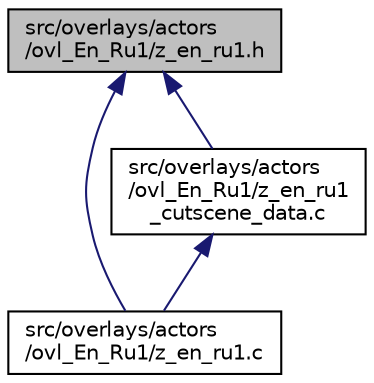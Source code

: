 digraph "src/overlays/actors/ovl_En_Ru1/z_en_ru1.h"
{
 // LATEX_PDF_SIZE
  edge [fontname="Helvetica",fontsize="10",labelfontname="Helvetica",labelfontsize="10"];
  node [fontname="Helvetica",fontsize="10",shape=record];
  Node1 [label="src/overlays/actors\l/ovl_En_Ru1/z_en_ru1.h",height=0.2,width=0.4,color="black", fillcolor="grey75", style="filled", fontcolor="black",tooltip=" "];
  Node1 -> Node2 [dir="back",color="midnightblue",fontsize="10",style="solid",fontname="Helvetica"];
  Node2 [label="src/overlays/actors\l/ovl_En_Ru1/z_en_ru1.c",height=0.2,width=0.4,color="black", fillcolor="white", style="filled",URL="$d6/d20/z__en__ru1_8c.html",tooltip=" "];
  Node1 -> Node3 [dir="back",color="midnightblue",fontsize="10",style="solid",fontname="Helvetica"];
  Node3 [label="src/overlays/actors\l/ovl_En_Ru1/z_en_ru1\l_cutscene_data.c",height=0.2,width=0.4,color="black", fillcolor="white", style="filled",URL="$d0/d8e/z__en__ru1__cutscene__data_8c.html",tooltip=" "];
  Node3 -> Node2 [dir="back",color="midnightblue",fontsize="10",style="solid",fontname="Helvetica"];
}
